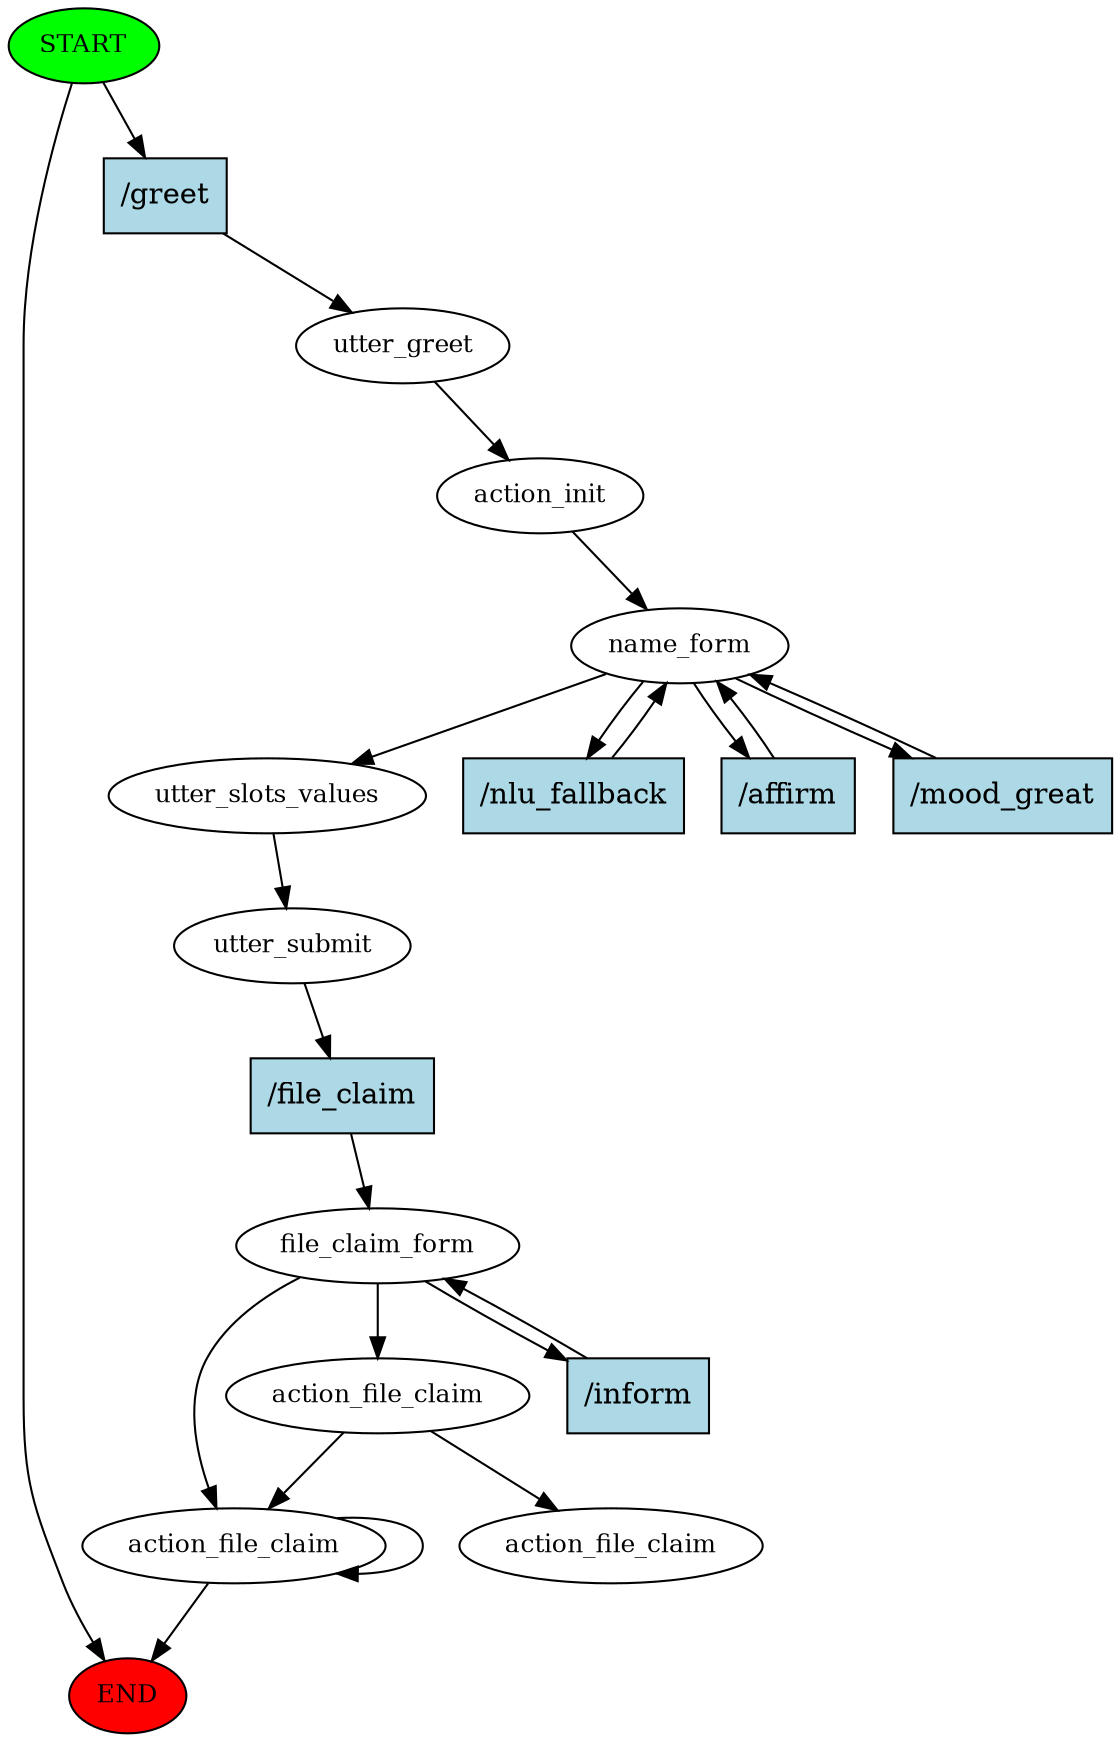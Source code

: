 digraph  {
0 [class="start active", fillcolor=green, fontsize=12, label=START, style=filled];
"-1" [class=end, fillcolor=red, fontsize=12, label=END, style=filled];
1 [class=active, fontsize=12, label=utter_greet];
2 [class=active, fontsize=12, label=action_init];
3 [class=active, fontsize=12, label=name_form];
6 [class=active, fontsize=12, label=utter_slots_values];
7 [class=active, fontsize=12, label=utter_submit];
8 [class=active, fontsize=12, label=file_claim_form];
11 [class="", fontsize=12, label=action_file_claim];
24 [class=active, fontsize=12, label=action_file_claim];
37 [class="dashed active", fontsize=12, label=action_file_claim];
38 [class="intent active", fillcolor=lightblue, label="/greet", shape=rect, style=filled];
39 [class="intent active", fillcolor=lightblue, label="/nlu_fallback", shape=rect, style=filled];
40 [class=intent, fillcolor=lightblue, label="/affirm", shape=rect, style=filled];
41 [class="intent active", fillcolor=lightblue, label="/mood_great", shape=rect, style=filled];
42 [class="intent active", fillcolor=lightblue, label="/file_claim", shape=rect, style=filled];
43 [class="intent active", fillcolor=lightblue, label="/inform", shape=rect, style=filled];
0 -> "-1"  [class="", key=NONE, label=""];
0 -> 38  [class=active, key=0];
1 -> 2  [class=active, key=NONE, label=""];
2 -> 3  [class=active, key=NONE, label=""];
3 -> 6  [class=active, key=NONE, label=""];
3 -> 39  [class=active, key=0];
3 -> 40  [class="", key=0];
3 -> 41  [class=active, key=0];
6 -> 7  [class=active, key=NONE, label=""];
7 -> 42  [class=active, key=0];
8 -> 11  [class="", key=NONE, label=""];
8 -> 24  [class=active, key=NONE, label=""];
8 -> 43  [class=active, key=0];
11 -> 11  [class="", key=NONE, label=""];
11 -> "-1"  [class="", key=NONE, label=""];
24 -> 11  [class="", key=NONE, label=""];
24 -> 37  [class=active, key=NONE, label=""];
38 -> 1  [class=active, key=0];
39 -> 3  [class=active, key=0];
40 -> 3  [class="", key=0];
41 -> 3  [class=active, key=0];
42 -> 8  [class=active, key=0];
43 -> 8  [class=active, key=0];
}
